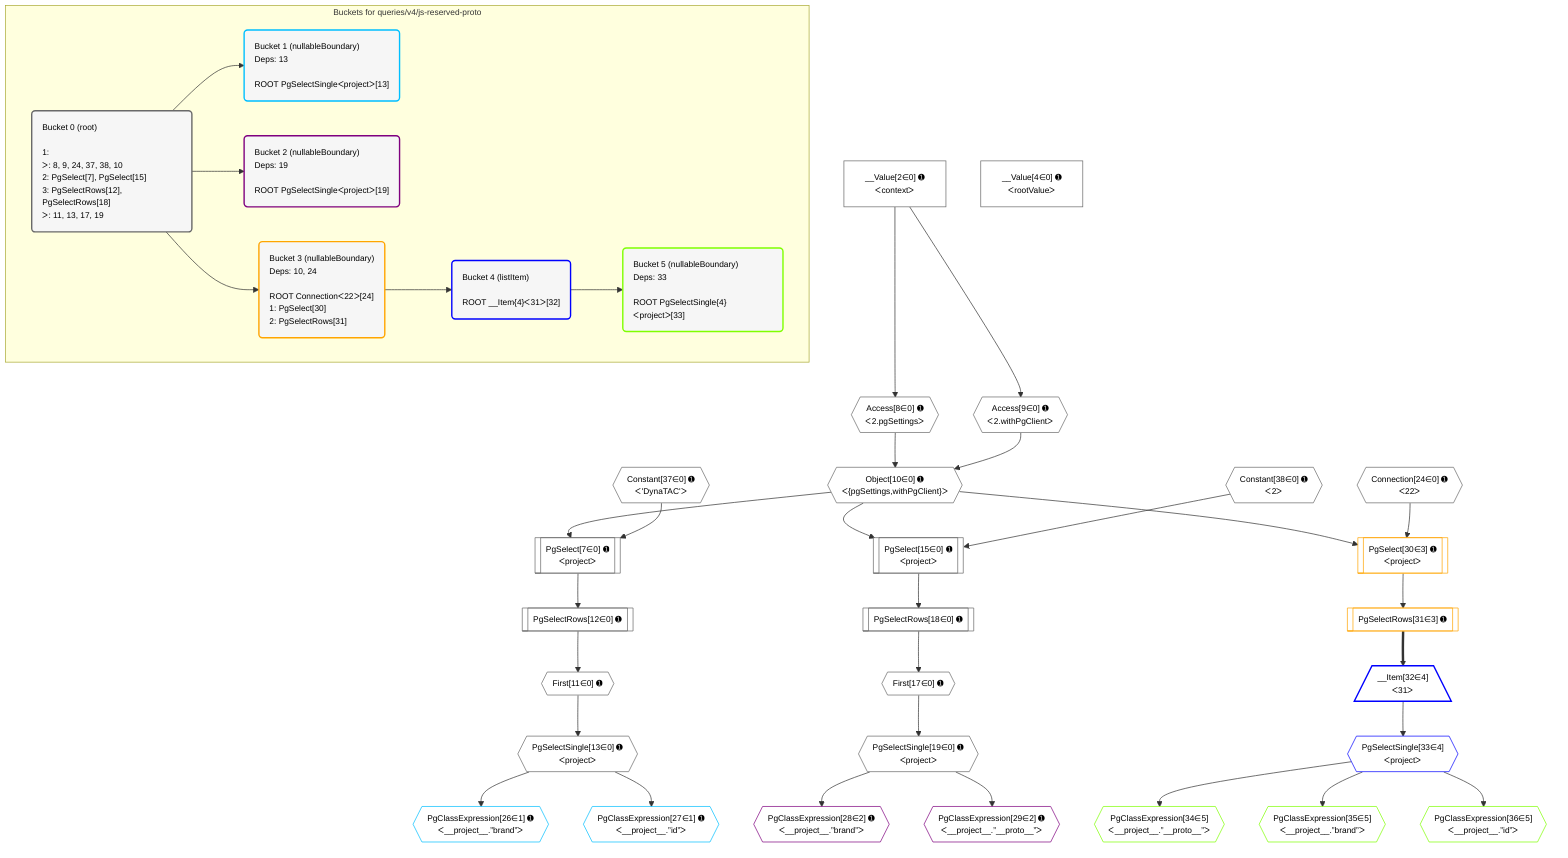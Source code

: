 %%{init: {'themeVariables': { 'fontSize': '12px'}}}%%
graph TD
    classDef path fill:#eee,stroke:#000,color:#000
    classDef plan fill:#fff,stroke-width:1px,color:#000
    classDef itemplan fill:#fff,stroke-width:2px,color:#000
    classDef unbatchedplan fill:#dff,stroke-width:1px,color:#000
    classDef sideeffectplan fill:#fcc,stroke-width:2px,color:#000
    classDef bucket fill:#f6f6f6,color:#000,stroke-width:2px,text-align:left

    subgraph "Buckets for queries/v4/js-reserved-proto"
    Bucket0("Bucket 0 (root)<br /><br />1: <br />ᐳ: 8, 9, 24, 37, 38, 10<br />2: PgSelect[7], PgSelect[15]<br />3: PgSelectRows[12], PgSelectRows[18]<br />ᐳ: 11, 13, 17, 19"):::bucket
    Bucket1("Bucket 1 (nullableBoundary)<br />Deps: 13<br /><br />ROOT PgSelectSingleᐸprojectᐳ[13]"):::bucket
    Bucket2("Bucket 2 (nullableBoundary)<br />Deps: 19<br /><br />ROOT PgSelectSingleᐸprojectᐳ[19]"):::bucket
    Bucket3("Bucket 3 (nullableBoundary)<br />Deps: 10, 24<br /><br />ROOT Connectionᐸ22ᐳ[24]<br />1: PgSelect[30]<br />2: PgSelectRows[31]"):::bucket
    Bucket4("Bucket 4 (listItem)<br /><br />ROOT __Item{4}ᐸ31ᐳ[32]"):::bucket
    Bucket5("Bucket 5 (nullableBoundary)<br />Deps: 33<br /><br />ROOT PgSelectSingle{4}ᐸprojectᐳ[33]"):::bucket
    end
    Bucket0 --> Bucket1 & Bucket2 & Bucket3
    Bucket3 --> Bucket4
    Bucket4 --> Bucket5

    %% plan dependencies
    PgSelect7[["PgSelect[7∈0] ➊<br />ᐸprojectᐳ"]]:::plan
    Object10{{"Object[10∈0] ➊<br />ᐸ{pgSettings,withPgClient}ᐳ"}}:::plan
    Constant37{{"Constant[37∈0] ➊<br />ᐸ'DynaTAC'ᐳ"}}:::plan
    Object10 & Constant37 --> PgSelect7
    Access8{{"Access[8∈0] ➊<br />ᐸ2.pgSettingsᐳ"}}:::plan
    Access9{{"Access[9∈0] ➊<br />ᐸ2.withPgClientᐳ"}}:::plan
    Access8 & Access9 --> Object10
    PgSelect15[["PgSelect[15∈0] ➊<br />ᐸprojectᐳ"]]:::plan
    Constant38{{"Constant[38∈0] ➊<br />ᐸ2ᐳ"}}:::plan
    Object10 & Constant38 --> PgSelect15
    __Value2["__Value[2∈0] ➊<br />ᐸcontextᐳ"]:::plan
    __Value2 --> Access8
    __Value2 --> Access9
    First11{{"First[11∈0] ➊"}}:::plan
    PgSelectRows12[["PgSelectRows[12∈0] ➊"]]:::plan
    PgSelectRows12 --> First11
    PgSelect7 --> PgSelectRows12
    PgSelectSingle13{{"PgSelectSingle[13∈0] ➊<br />ᐸprojectᐳ"}}:::plan
    First11 --> PgSelectSingle13
    First17{{"First[17∈0] ➊"}}:::plan
    PgSelectRows18[["PgSelectRows[18∈0] ➊"]]:::plan
    PgSelectRows18 --> First17
    PgSelect15 --> PgSelectRows18
    PgSelectSingle19{{"PgSelectSingle[19∈0] ➊<br />ᐸprojectᐳ"}}:::plan
    First17 --> PgSelectSingle19
    __Value4["__Value[4∈0] ➊<br />ᐸrootValueᐳ"]:::plan
    Connection24{{"Connection[24∈0] ➊<br />ᐸ22ᐳ"}}:::plan
    PgClassExpression26{{"PgClassExpression[26∈1] ➊<br />ᐸ__project__.”brand”ᐳ"}}:::plan
    PgSelectSingle13 --> PgClassExpression26
    PgClassExpression27{{"PgClassExpression[27∈1] ➊<br />ᐸ__project__.”id”ᐳ"}}:::plan
    PgSelectSingle13 --> PgClassExpression27
    PgClassExpression28{{"PgClassExpression[28∈2] ➊<br />ᐸ__project__.”brand”ᐳ"}}:::plan
    PgSelectSingle19 --> PgClassExpression28
    PgClassExpression29{{"PgClassExpression[29∈2] ➊<br />ᐸ__project__.”__proto__”ᐳ"}}:::plan
    PgSelectSingle19 --> PgClassExpression29
    PgSelect30[["PgSelect[30∈3] ➊<br />ᐸprojectᐳ"]]:::plan
    Object10 & Connection24 --> PgSelect30
    PgSelectRows31[["PgSelectRows[31∈3] ➊"]]:::plan
    PgSelect30 --> PgSelectRows31
    __Item32[/"__Item[32∈4]<br />ᐸ31ᐳ"\]:::itemplan
    PgSelectRows31 ==> __Item32
    PgSelectSingle33{{"PgSelectSingle[33∈4]<br />ᐸprojectᐳ"}}:::plan
    __Item32 --> PgSelectSingle33
    PgClassExpression34{{"PgClassExpression[34∈5]<br />ᐸ__project__.”__proto__”ᐳ"}}:::plan
    PgSelectSingle33 --> PgClassExpression34
    PgClassExpression35{{"PgClassExpression[35∈5]<br />ᐸ__project__.”brand”ᐳ"}}:::plan
    PgSelectSingle33 --> PgClassExpression35
    PgClassExpression36{{"PgClassExpression[36∈5]<br />ᐸ__project__.”id”ᐳ"}}:::plan
    PgSelectSingle33 --> PgClassExpression36

    %% define steps
    classDef bucket0 stroke:#696969
    class Bucket0,__Value2,__Value4,PgSelect7,Access8,Access9,Object10,First11,PgSelectRows12,PgSelectSingle13,PgSelect15,First17,PgSelectRows18,PgSelectSingle19,Connection24,Constant37,Constant38 bucket0
    classDef bucket1 stroke:#00bfff
    class Bucket1,PgClassExpression26,PgClassExpression27 bucket1
    classDef bucket2 stroke:#7f007f
    class Bucket2,PgClassExpression28,PgClassExpression29 bucket2
    classDef bucket3 stroke:#ffa500
    class Bucket3,PgSelect30,PgSelectRows31 bucket3
    classDef bucket4 stroke:#0000ff
    class Bucket4,__Item32,PgSelectSingle33 bucket4
    classDef bucket5 stroke:#7fff00
    class Bucket5,PgClassExpression34,PgClassExpression35,PgClassExpression36 bucket5